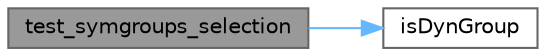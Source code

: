 digraph "test_symgroups_selection"
{
 // LATEX_PDF_SIZE
  bgcolor="transparent";
  edge [fontname=Helvetica,fontsize=10,labelfontname=Helvetica,labelfontsize=10];
  node [fontname=Helvetica,fontsize=10,shape=box,height=0.2,width=0.4];
  rankdir="LR";
  Node1 [id="Node000001",label="test_symgroups_selection",height=0.2,width=0.4,color="gray40", fillcolor="grey60", style="filled", fontcolor="black",tooltip=" "];
  Node1 -> Node2 [id="edge1_Node000001_Node000002",color="steelblue1",style="solid",tooltip=" "];
  Node2 [id="Node000002",label="isDynGroup",height=0.2,width=0.4,color="grey40", fillcolor="white", style="filled",URL="$cxx11__tensor__symmetry_8cpp.html#acf989686246738105772f8b8da702c74",tooltip=" "];
}
